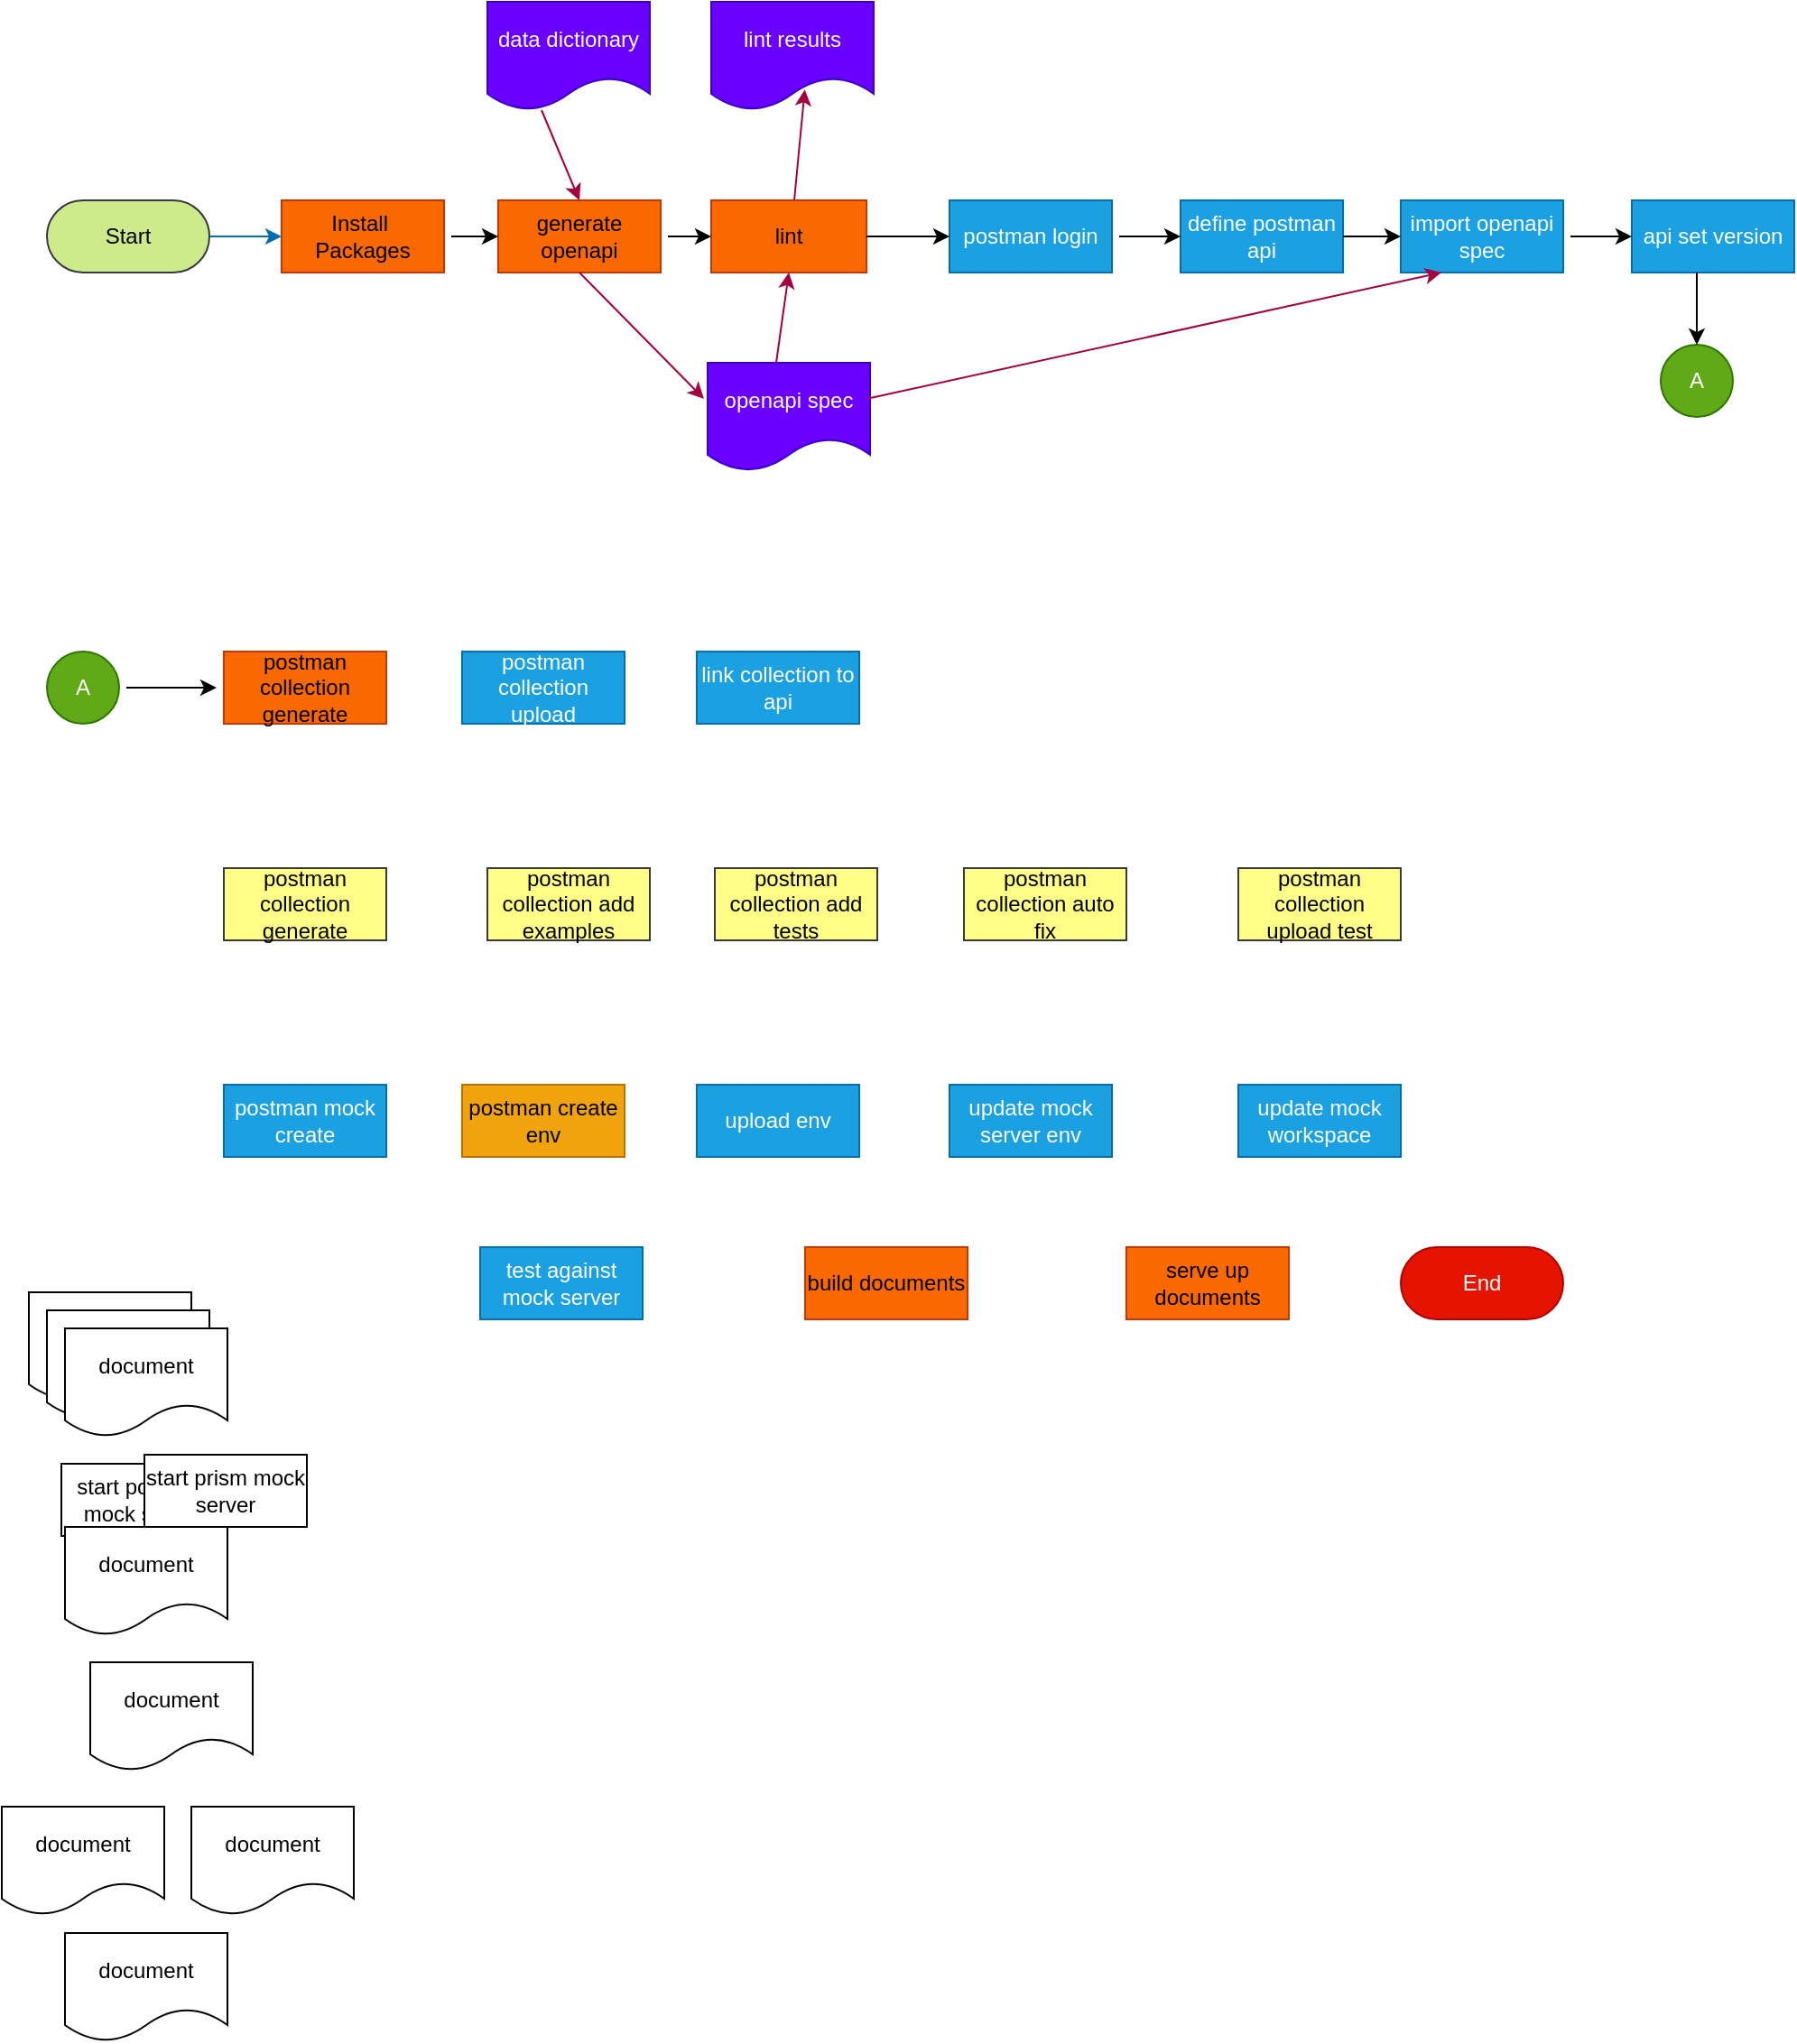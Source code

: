 <mxfile version="24.7.17">
  <diagram id="kgpKYQtTHZ0yAKxKKP6v" name="Page-1">
    <mxGraphModel dx="2034" dy="702" grid="1" gridSize="10" guides="1" tooltips="1" connect="1" arrows="1" fold="1" page="1" pageScale="1" pageWidth="1100" pageHeight="850" math="0" shadow="0">
      <root>
        <mxCell id="0" />
        <mxCell id="1" parent="0" />
        <mxCell id="soAuHpVcPObN9e2wOpiU-68" style="edgeStyle=orthogonalEdgeStyle;rounded=0;orthogonalLoop=1;jettySize=auto;html=1;exitX=1;exitY=0.5;exitDx=0;exitDy=0;entryX=0;entryY=0.5;entryDx=0;entryDy=0;fillColor=#1ba1e2;strokeColor=#006EAF;" edge="1" parent="1" source="3nuBFxr9cyL0pnOWT2aG-6" target="soAuHpVcPObN9e2wOpiU-8">
          <mxGeometry relative="1" as="geometry" />
        </mxCell>
        <mxCell id="3nuBFxr9cyL0pnOWT2aG-6" value="Start" style="rounded=1;whiteSpace=wrap;html=1;arcSize=50;fillColor=#cdeb8b;strokeColor=#36393d;" parent="1" vertex="1">
          <mxGeometry x="-1034" y="150" width="90" height="40" as="geometry" />
        </mxCell>
        <mxCell id="3nuBFxr9cyL0pnOWT2aG-7" value="serve up documents" style="rounded=0;whiteSpace=wrap;html=1;fillColor=#fa6800;fontColor=#000000;strokeColor=#C73500;" parent="1" vertex="1">
          <mxGeometry x="-436" y="730" width="90" height="40" as="geometry" />
        </mxCell>
        <mxCell id="3nuBFxr9cyL0pnOWT2aG-17" value="postman login" style="rounded=0;whiteSpace=wrap;html=1;fillColor=#1ba1e2;fontColor=#ffffff;strokeColor=#006EAF;" parent="1" vertex="1">
          <mxGeometry x="-534" y="150" width="90" height="40" as="geometry" />
        </mxCell>
        <mxCell id="3nuBFxr9cyL0pnOWT2aG-10" value="define postman api" style="rounded=0;whiteSpace=wrap;html=1;fillColor=#1ba1e2;fontColor=#ffffff;strokeColor=#006EAF;" parent="1" vertex="1">
          <mxGeometry x="-406" y="150" width="90" height="40" as="geometry" />
        </mxCell>
        <mxCell id="3nuBFxr9cyL0pnOWT2aG-21" value="document" style="shape=document;whiteSpace=wrap;html=1;boundedLbl=1;" parent="1" vertex="1">
          <mxGeometry x="-1044" y="755" width="90" height="60" as="geometry" />
        </mxCell>
        <mxCell id="3nuBFxr9cyL0pnOWT2aG-20" value="build documents" style="rounded=0;whiteSpace=wrap;html=1;fillColor=#fa6800;fontColor=#000000;strokeColor=#C73500;" parent="1" vertex="1">
          <mxGeometry x="-614" y="730" width="90" height="40" as="geometry" />
        </mxCell>
        <mxCell id="3nuBFxr9cyL0pnOWT2aG-14" value="End" style="rounded=1;whiteSpace=wrap;html=1;arcSize=50;fillColor=#e51400;fontColor=#ffffff;strokeColor=#B20000;" parent="1" vertex="1">
          <mxGeometry x="-284" y="730" width="90" height="40" as="geometry" />
        </mxCell>
        <mxCell id="soAuHpVcPObN9e2wOpiU-4" value="postman collection upload" style="rounded=0;whiteSpace=wrap;html=1;fillColor=#1ba1e2;fontColor=#ffffff;strokeColor=#006EAF;" vertex="1" parent="1">
          <mxGeometry x="-804" y="400.0" width="90" height="40" as="geometry" />
        </mxCell>
        <mxCell id="soAuHpVcPObN9e2wOpiU-5" value="postman collection generate" style="rounded=0;whiteSpace=wrap;html=1;fillColor=#fa6800;fontColor=#000000;strokeColor=#C73500;" vertex="1" parent="1">
          <mxGeometry x="-936" y="400.0" width="90" height="40" as="geometry" />
        </mxCell>
        <mxCell id="soAuHpVcPObN9e2wOpiU-6" value="lint" style="rounded=0;whiteSpace=wrap;html=1;fillColor=#fa6800;fontColor=#000000;strokeColor=#C73500;" vertex="1" parent="1">
          <mxGeometry x="-666" y="150" width="86" height="40" as="geometry" />
        </mxCell>
        <mxCell id="soAuHpVcPObN9e2wOpiU-8" value="Install&amp;nbsp;&lt;div&gt;Packages&lt;/div&gt;" style="rounded=0;whiteSpace=wrap;html=1;fillColor=#fa6800;fontColor=#000000;strokeColor=#C73500;" vertex="1" parent="1">
          <mxGeometry x="-904" y="150" width="90" height="40" as="geometry" />
        </mxCell>
        <mxCell id="soAuHpVcPObN9e2wOpiU-10" value="upload env" style="rounded=0;whiteSpace=wrap;html=1;fillColor=#1ba1e2;fontColor=#ffffff;strokeColor=#006EAF;" vertex="1" parent="1">
          <mxGeometry x="-674" y="640" width="90" height="40" as="geometry" />
        </mxCell>
        <mxCell id="soAuHpVcPObN9e2wOpiU-11" value="postman create env" style="rounded=0;whiteSpace=wrap;html=1;fillColor=#f0a30a;fontColor=#000000;strokeColor=#BD7000;" vertex="1" parent="1">
          <mxGeometry x="-804" y="640" width="90" height="40" as="geometry" />
        </mxCell>
        <mxCell id="soAuHpVcPObN9e2wOpiU-12" value="postman mock create" style="rounded=0;whiteSpace=wrap;html=1;fillColor=#1ba1e2;fontColor=#ffffff;strokeColor=#006EAF;" vertex="1" parent="1">
          <mxGeometry x="-936" y="640" width="90" height="40" as="geometry" />
        </mxCell>
        <mxCell id="soAuHpVcPObN9e2wOpiU-13" value="postman collection upload test" style="rounded=0;whiteSpace=wrap;html=1;fillColor=#ffff88;strokeColor=#36393d;" vertex="1" parent="1">
          <mxGeometry x="-374" y="520.0" width="90" height="40" as="geometry" />
        </mxCell>
        <mxCell id="soAuHpVcPObN9e2wOpiU-14" value="postman collection add tests" style="rounded=0;whiteSpace=wrap;html=1;fillColor=#ffff88;strokeColor=#36393d;" vertex="1" parent="1">
          <mxGeometry x="-664" y="520.0" width="90" height="40" as="geometry" />
        </mxCell>
        <mxCell id="soAuHpVcPObN9e2wOpiU-15" value="postman collection auto fix" style="rounded=0;whiteSpace=wrap;html=1;fillColor=#ffff88;strokeColor=#36393d;" vertex="1" parent="1">
          <mxGeometry x="-526" y="520.0" width="90" height="40" as="geometry" />
        </mxCell>
        <mxCell id="soAuHpVcPObN9e2wOpiU-16" value="generate openapi" style="rounded=0;whiteSpace=wrap;html=1;fillColor=#fa6800;fontColor=#000000;strokeColor=#C73500;" vertex="1" parent="1">
          <mxGeometry x="-784" y="150" width="90" height="40" as="geometry" />
        </mxCell>
        <mxCell id="soAuHpVcPObN9e2wOpiU-17" value="import openapi spec" style="rounded=0;whiteSpace=wrap;html=1;fillColor=#1ba1e2;fontColor=#ffffff;strokeColor=#006EAF;" vertex="1" parent="1">
          <mxGeometry x="-284" y="150" width="90" height="40" as="geometry" />
        </mxCell>
        <mxCell id="soAuHpVcPObN9e2wOpiU-18" value="api set version" style="rounded=0;whiteSpace=wrap;html=1;fillColor=#1ba1e2;fontColor=#ffffff;strokeColor=#006EAF;" vertex="1" parent="1">
          <mxGeometry x="-156" y="150" width="90" height="40" as="geometry" />
        </mxCell>
        <mxCell id="soAuHpVcPObN9e2wOpiU-19" value="postman collection add examples" style="rounded=0;whiteSpace=wrap;html=1;fillColor=#ffff88;strokeColor=#36393d;" vertex="1" parent="1">
          <mxGeometry x="-790" y="520.0" width="90" height="40" as="geometry" />
        </mxCell>
        <mxCell id="soAuHpVcPObN9e2wOpiU-23" value="test against mock server" style="rounded=0;whiteSpace=wrap;html=1;fillColor=#1ba1e2;fontColor=#ffffff;strokeColor=#006EAF;" vertex="1" parent="1">
          <mxGeometry x="-794" y="730" width="90" height="40" as="geometry" />
        </mxCell>
        <mxCell id="soAuHpVcPObN9e2wOpiU-24" value="start postman mock server" style="rounded=0;whiteSpace=wrap;html=1;" vertex="1" parent="1">
          <mxGeometry x="-1026" y="850" width="90" height="40" as="geometry" />
        </mxCell>
        <mxCell id="soAuHpVcPObN9e2wOpiU-26" value="update mock workspace" style="rounded=0;whiteSpace=wrap;html=1;fillColor=#1ba1e2;fontColor=#ffffff;strokeColor=#006EAF;" vertex="1" parent="1">
          <mxGeometry x="-374" y="640" width="90" height="40" as="geometry" />
        </mxCell>
        <mxCell id="soAuHpVcPObN9e2wOpiU-33" value="link collection to api" style="rounded=0;whiteSpace=wrap;html=1;fillColor=#1ba1e2;fontColor=#ffffff;strokeColor=#006EAF;" vertex="1" parent="1">
          <mxGeometry x="-674" y="400" width="90" height="40" as="geometry" />
        </mxCell>
        <mxCell id="soAuHpVcPObN9e2wOpiU-36" value="start pris&lt;span style=&quot;color: rgba(0, 0, 0, 0); font-family: monospace; font-size: 0px; text-align: start; text-wrap: nowrap;&quot;&gt;%3CmxGraphModel%3E%3Croot%3E%3CmxCell%20id%3D%220%22%2F%3E%3CmxCell%20id%3D%221%22%20parent%3D%220%22%2F%3E%3CmxCell%20id%3D%222%22%20value%3D%22build%20documents%22%20style%3D%22rounded%3D0%3BwhiteSpace%3Dwrap%3Bhtml%3D1%3B%22%20vertex%3D%221%22%20parent%3D%221%22%3E%3CmxGeometry%20x%3D%22-1078%22%20y%3D%22520%22%20width%3D%2290%22%20height%3D%2240%22%20as%3D%22geometry%22%2F%3E%3C%2FmxCell%3E%3C%2Froot%3E%3C%2FmxGraphModel%3E&lt;/span&gt;&lt;span style=&quot;color: rgba(0, 0, 0, 0); font-family: monospace; font-size: 0px; text-align: start; text-wrap: nowrap;&quot;&gt;%3CmxGraphModel%3E%3Croot%3E%3CmxCell%20id%3D%220%22%2F%3E%3CmxCell%20id%3D%221%22%20parent%3D%220%22%2F%3E%3CmxCell%20id%3D%222%22%20value%3D%22build%20documents%22%20style%3D%22rounded%3D0%3BwhiteSpace%3Dwrap%3Bhtml%3D1%3B%22%20vertex%3D%221%22%20parent%3D%221%22%3E%3CmxGeometry%20x%3D%22-1078%22%20y%3D%22520%22%20width%3D%2290%22%20height%3D%2240%22%20as%3D%22geometry%22%2F%3E%3C%2FmxCell%3E%3C%2Froot%3E%3C%2FmxGraphModel%3E&lt;/span&gt;m mock server" style="rounded=0;whiteSpace=wrap;html=1;" vertex="1" parent="1">
          <mxGeometry x="-980" y="845" width="90" height="40" as="geometry" />
        </mxCell>
        <mxCell id="soAuHpVcPObN9e2wOpiU-37" value="update mock server env" style="rounded=0;whiteSpace=wrap;html=1;fillColor=#1ba1e2;fontColor=#ffffff;strokeColor=#006EAF;" vertex="1" parent="1">
          <mxGeometry x="-534" y="640" width="90" height="40" as="geometry" />
        </mxCell>
        <mxCell id="soAuHpVcPObN9e2wOpiU-45" value="document" style="shape=document;whiteSpace=wrap;html=1;boundedLbl=1;" vertex="1" parent="1">
          <mxGeometry x="-1034" y="765" width="90" height="60" as="geometry" />
        </mxCell>
        <mxCell id="soAuHpVcPObN9e2wOpiU-46" value="document" style="shape=document;whiteSpace=wrap;html=1;boundedLbl=1;" vertex="1" parent="1">
          <mxGeometry x="-1024" y="775" width="90" height="60" as="geometry" />
        </mxCell>
        <mxCell id="soAuHpVcPObN9e2wOpiU-47" value="document" style="shape=document;whiteSpace=wrap;html=1;boundedLbl=1;" vertex="1" parent="1">
          <mxGeometry x="-1024" y="885" width="90" height="60" as="geometry" />
        </mxCell>
        <mxCell id="soAuHpVcPObN9e2wOpiU-48" value="data dictionary" style="shape=document;whiteSpace=wrap;html=1;boundedLbl=1;fillColor=#6a00ff;fontColor=#ffffff;strokeColor=#3700CC;" vertex="1" parent="1">
          <mxGeometry x="-790" y="40" width="90" height="60" as="geometry" />
        </mxCell>
        <mxCell id="soAuHpVcPObN9e2wOpiU-49" value="document" style="shape=document;whiteSpace=wrap;html=1;boundedLbl=1;" vertex="1" parent="1">
          <mxGeometry x="-1059" y="1040" width="90" height="60" as="geometry" />
        </mxCell>
        <mxCell id="soAuHpVcPObN9e2wOpiU-50" value="document" style="shape=document;whiteSpace=wrap;html=1;boundedLbl=1;" vertex="1" parent="1">
          <mxGeometry x="-1010" y="960" width="90" height="60" as="geometry" />
        </mxCell>
        <mxCell id="soAuHpVcPObN9e2wOpiU-51" value="document" style="shape=document;whiteSpace=wrap;html=1;boundedLbl=1;" vertex="1" parent="1">
          <mxGeometry x="-1024" y="1110" width="90" height="60" as="geometry" />
        </mxCell>
        <mxCell id="soAuHpVcPObN9e2wOpiU-52" value="document" style="shape=document;whiteSpace=wrap;html=1;boundedLbl=1;" vertex="1" parent="1">
          <mxGeometry x="-954" y="1040" width="90" height="60" as="geometry" />
        </mxCell>
        <mxCell id="soAuHpVcPObN9e2wOpiU-53" value="openapi spec" style="shape=document;whiteSpace=wrap;html=1;boundedLbl=1;fillColor=#6a00ff;fontColor=#ffffff;strokeColor=#3700CC;" vertex="1" parent="1">
          <mxGeometry x="-668" y="240" width="90" height="60" as="geometry" />
        </mxCell>
        <mxCell id="soAuHpVcPObN9e2wOpiU-56" value="" style="endArrow=classic;html=1;rounded=0;exitX=0.5;exitY=1;exitDx=0;exitDy=0;fillColor=#d80073;strokeColor=#A50040;" edge="1" parent="1" source="soAuHpVcPObN9e2wOpiU-16">
          <mxGeometry width="50" height="50" relative="1" as="geometry">
            <mxPoint x="-900" y="320" as="sourcePoint" />
            <mxPoint x="-670" y="260" as="targetPoint" />
          </mxGeometry>
        </mxCell>
        <mxCell id="soAuHpVcPObN9e2wOpiU-57" value="" style="endArrow=classic;html=1;rounded=0;entryX=0.5;entryY=1;entryDx=0;entryDy=0;fillColor=#d80073;strokeColor=#A50040;" edge="1" parent="1" target="soAuHpVcPObN9e2wOpiU-6">
          <mxGeometry width="50" height="50" relative="1" as="geometry">
            <mxPoint x="-630" y="240" as="sourcePoint" />
            <mxPoint x="-640" y="180" as="targetPoint" />
          </mxGeometry>
        </mxCell>
        <mxCell id="soAuHpVcPObN9e2wOpiU-60" value="" style="endArrow=classic;html=1;rounded=0;entryX=0.25;entryY=1;entryDx=0;entryDy=0;fillColor=#d80073;strokeColor=#A50040;" edge="1" parent="1" target="soAuHpVcPObN9e2wOpiU-17">
          <mxGeometry relative="1" as="geometry">
            <mxPoint x="-580" y="260" as="sourcePoint" />
            <mxPoint x="-480" y="260" as="targetPoint" />
          </mxGeometry>
        </mxCell>
        <mxCell id="soAuHpVcPObN9e2wOpiU-66" value="" style="endArrow=classic;html=1;rounded=0;entryX=0.5;entryY=0;entryDx=0;entryDy=0;fillColor=#d80073;strokeColor=#A50040;" edge="1" parent="1" target="soAuHpVcPObN9e2wOpiU-16">
          <mxGeometry width="50" height="50" relative="1" as="geometry">
            <mxPoint x="-760" y="100" as="sourcePoint" />
            <mxPoint x="-710" y="50" as="targetPoint" />
          </mxGeometry>
        </mxCell>
        <mxCell id="soAuHpVcPObN9e2wOpiU-69" value="" style="endArrow=classic;html=1;rounded=0;entryX=0;entryY=0.5;entryDx=0;entryDy=0;" edge="1" parent="1" target="soAuHpVcPObN9e2wOpiU-16">
          <mxGeometry width="50" height="50" relative="1" as="geometry">
            <mxPoint x="-810" y="170" as="sourcePoint" />
            <mxPoint x="-760" y="130" as="targetPoint" />
          </mxGeometry>
        </mxCell>
        <mxCell id="soAuHpVcPObN9e2wOpiU-71" value="" style="endArrow=classic;html=1;rounded=0;entryX=0;entryY=0.5;entryDx=0;entryDy=0;" edge="1" parent="1" target="soAuHpVcPObN9e2wOpiU-6">
          <mxGeometry width="50" height="50" relative="1" as="geometry">
            <mxPoint x="-690" y="170" as="sourcePoint" />
            <mxPoint x="-650" y="130" as="targetPoint" />
            <Array as="points">
              <mxPoint x="-690" y="170" />
            </Array>
          </mxGeometry>
        </mxCell>
        <mxCell id="soAuHpVcPObN9e2wOpiU-73" value="" style="endArrow=classic;html=1;rounded=0;entryX=0;entryY=0.5;entryDx=0;entryDy=0;" edge="1" parent="1" target="3nuBFxr9cyL0pnOWT2aG-17">
          <mxGeometry width="50" height="50" relative="1" as="geometry">
            <mxPoint x="-580" y="170" as="sourcePoint" />
            <mxPoint x="-530" y="130" as="targetPoint" />
          </mxGeometry>
        </mxCell>
        <mxCell id="soAuHpVcPObN9e2wOpiU-74" value="" style="endArrow=classic;html=1;rounded=0;entryX=0;entryY=0.5;entryDx=0;entryDy=0;" edge="1" parent="1" target="3nuBFxr9cyL0pnOWT2aG-10">
          <mxGeometry width="50" height="50" relative="1" as="geometry">
            <mxPoint x="-440" y="170" as="sourcePoint" />
            <mxPoint x="-390" y="130" as="targetPoint" />
          </mxGeometry>
        </mxCell>
        <mxCell id="soAuHpVcPObN9e2wOpiU-75" value="" style="endArrow=classic;html=1;rounded=0;entryX=0;entryY=0.5;entryDx=0;entryDy=0;" edge="1" parent="1" source="3nuBFxr9cyL0pnOWT2aG-10" target="soAuHpVcPObN9e2wOpiU-17">
          <mxGeometry width="50" height="50" relative="1" as="geometry">
            <mxPoint x="-310" y="170" as="sourcePoint" />
            <mxPoint x="-270" y="130" as="targetPoint" />
          </mxGeometry>
        </mxCell>
        <mxCell id="soAuHpVcPObN9e2wOpiU-77" value="" style="endArrow=classic;html=1;rounded=0;entryX=0;entryY=0.5;entryDx=0;entryDy=0;" edge="1" parent="1" target="soAuHpVcPObN9e2wOpiU-18">
          <mxGeometry width="50" height="50" relative="1" as="geometry">
            <mxPoint x="-190" y="170" as="sourcePoint" />
            <mxPoint x="-150" y="120" as="targetPoint" />
          </mxGeometry>
        </mxCell>
        <mxCell id="soAuHpVcPObN9e2wOpiU-78" value="A" style="ellipse;whiteSpace=wrap;html=1;aspect=fixed;fillColor=#60a917;fontColor=#ffffff;strokeColor=#2D7600;" vertex="1" parent="1">
          <mxGeometry x="-140" y="230" width="40" height="40" as="geometry" />
        </mxCell>
        <mxCell id="soAuHpVcPObN9e2wOpiU-79" value="A" style="ellipse;whiteSpace=wrap;html=1;aspect=fixed;fillColor=#60a917;fontColor=#ffffff;strokeColor=#2D7600;" vertex="1" parent="1">
          <mxGeometry x="-1034" y="400" width="40" height="40" as="geometry" />
        </mxCell>
        <mxCell id="soAuHpVcPObN9e2wOpiU-81" value="" style="endArrow=classic;html=1;rounded=0;entryX=0.5;entryY=0;entryDx=0;entryDy=0;" edge="1" parent="1" target="soAuHpVcPObN9e2wOpiU-78">
          <mxGeometry width="50" height="50" relative="1" as="geometry">
            <mxPoint x="-120" y="190" as="sourcePoint" />
            <mxPoint x="-70" y="140" as="targetPoint" />
          </mxGeometry>
        </mxCell>
        <mxCell id="soAuHpVcPObN9e2wOpiU-84" value="" style="endArrow=classic;html=1;rounded=0;" edge="1" parent="1">
          <mxGeometry width="50" height="50" relative="1" as="geometry">
            <mxPoint x="-990" y="420" as="sourcePoint" />
            <mxPoint x="-940" y="420" as="targetPoint" />
          </mxGeometry>
        </mxCell>
        <mxCell id="soAuHpVcPObN9e2wOpiU-90" value="lint results" style="shape=document;whiteSpace=wrap;html=1;boundedLbl=1;fillColor=#6a00ff;fontColor=#ffffff;strokeColor=#3700CC;" vertex="1" parent="1">
          <mxGeometry x="-666" y="40" width="90" height="60" as="geometry" />
        </mxCell>
        <mxCell id="soAuHpVcPObN9e2wOpiU-91" value="" style="endArrow=classic;html=1;rounded=0;entryX=0.576;entryY=0.811;entryDx=0;entryDy=0;entryPerimeter=0;fillColor=#d80073;strokeColor=#A50040;" edge="1" parent="1" target="soAuHpVcPObN9e2wOpiU-90">
          <mxGeometry width="50" height="50" relative="1" as="geometry">
            <mxPoint x="-620" y="150" as="sourcePoint" />
            <mxPoint x="-570" y="100" as="targetPoint" />
          </mxGeometry>
        </mxCell>
        <mxCell id="soAuHpVcPObN9e2wOpiU-93" value="postman collection generate" style="rounded=0;whiteSpace=wrap;html=1;fillColor=#ffff88;strokeColor=#36393d;" vertex="1" parent="1">
          <mxGeometry x="-936" y="520.0" width="90" height="40" as="geometry" />
        </mxCell>
      </root>
    </mxGraphModel>
  </diagram>
</mxfile>
